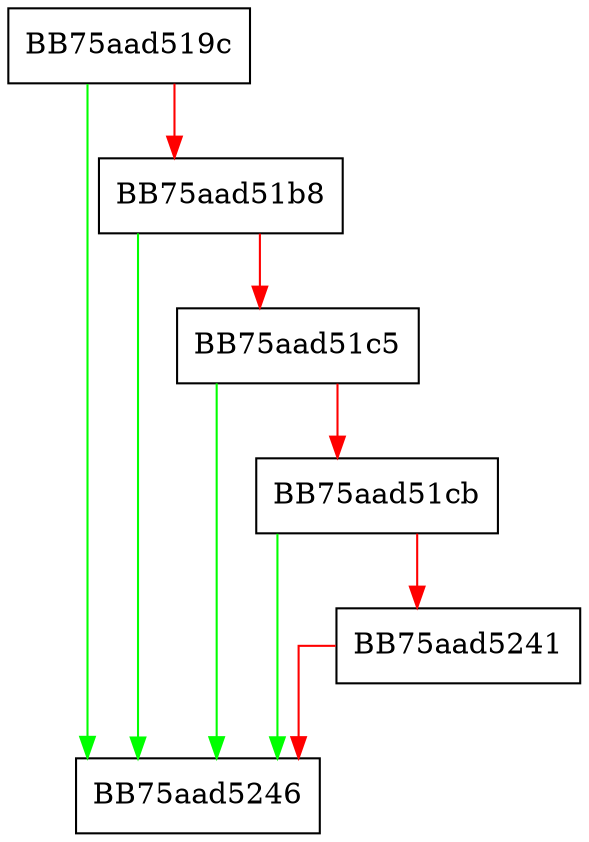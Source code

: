 digraph cow {
  node [shape="box"];
  graph [splines=ortho];
  BB75aad519c -> BB75aad5246 [color="green"];
  BB75aad519c -> BB75aad51b8 [color="red"];
  BB75aad51b8 -> BB75aad5246 [color="green"];
  BB75aad51b8 -> BB75aad51c5 [color="red"];
  BB75aad51c5 -> BB75aad5246 [color="green"];
  BB75aad51c5 -> BB75aad51cb [color="red"];
  BB75aad51cb -> BB75aad5246 [color="green"];
  BB75aad51cb -> BB75aad5241 [color="red"];
  BB75aad5241 -> BB75aad5246 [color="red"];
}